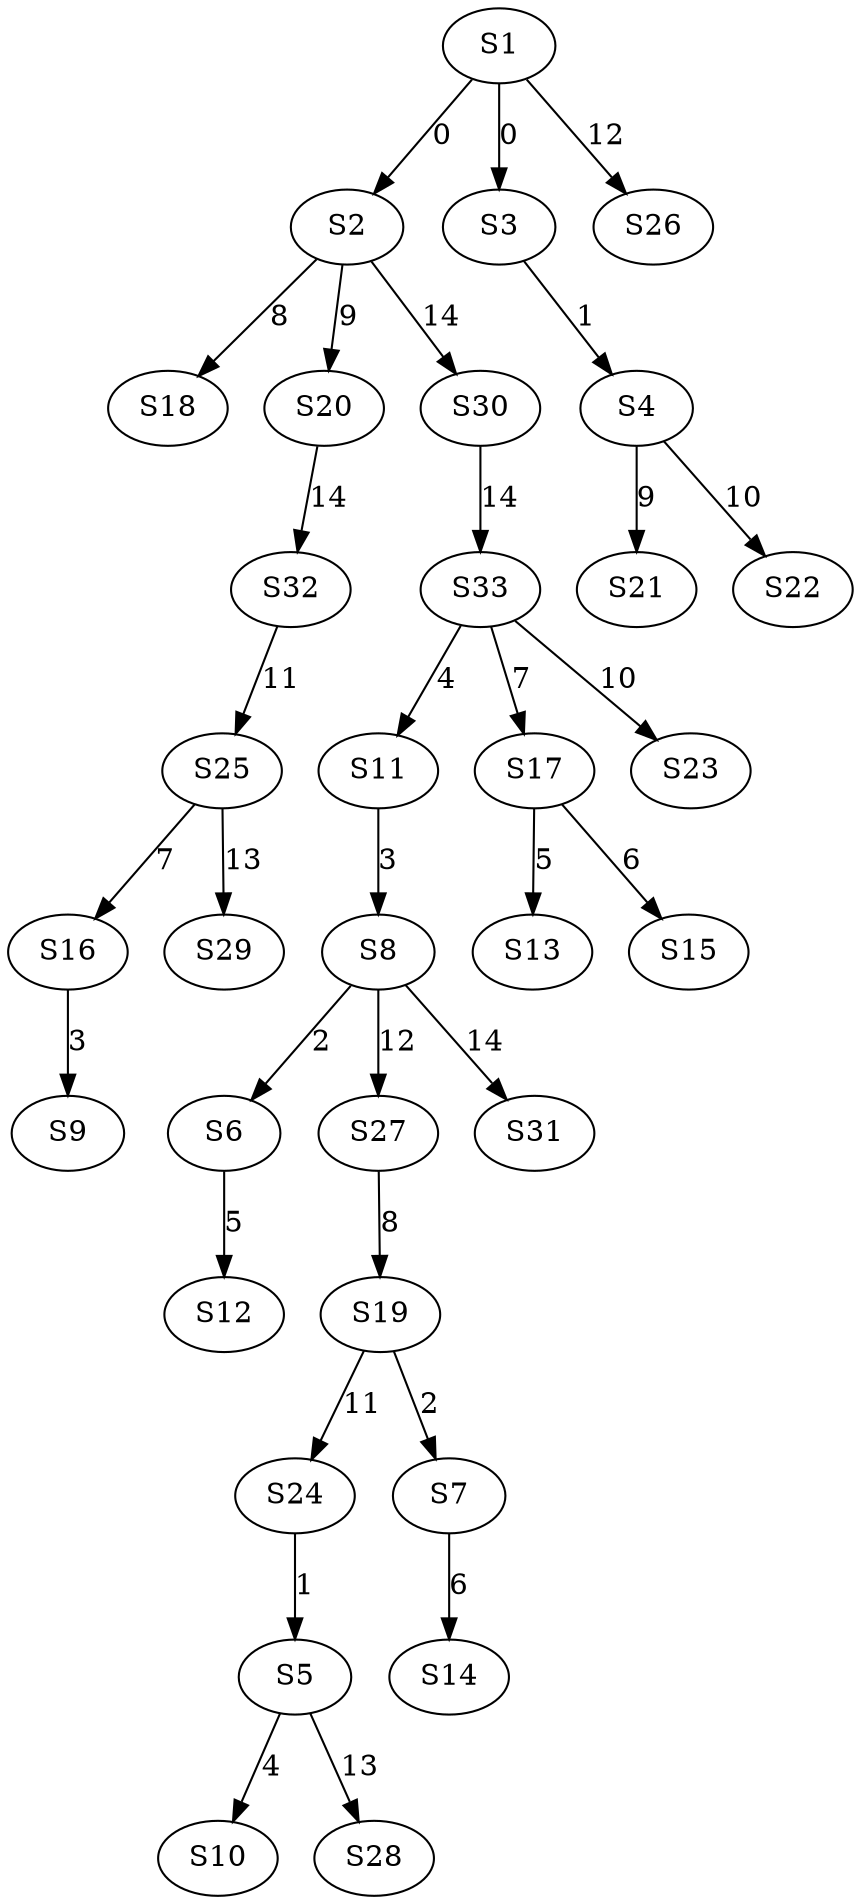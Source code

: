 strict digraph {
	S1 -> S2 [ label = 0 ];
	S1 -> S3 [ label = 0 ];
	S3 -> S4 [ label = 1 ];
	S24 -> S5 [ label = 1 ];
	S8 -> S6 [ label = 2 ];
	S19 -> S7 [ label = 2 ];
	S11 -> S8 [ label = 3 ];
	S16 -> S9 [ label = 3 ];
	S5 -> S10 [ label = 4 ];
	S33 -> S11 [ label = 4 ];
	S6 -> S12 [ label = 5 ];
	S17 -> S13 [ label = 5 ];
	S7 -> S14 [ label = 6 ];
	S17 -> S15 [ label = 6 ];
	S25 -> S16 [ label = 7 ];
	S33 -> S17 [ label = 7 ];
	S2 -> S18 [ label = 8 ];
	S27 -> S19 [ label = 8 ];
	S2 -> S20 [ label = 9 ];
	S4 -> S21 [ label = 9 ];
	S4 -> S22 [ label = 10 ];
	S33 -> S23 [ label = 10 ];
	S19 -> S24 [ label = 11 ];
	S32 -> S25 [ label = 11 ];
	S1 -> S26 [ label = 12 ];
	S8 -> S27 [ label = 12 ];
	S5 -> S28 [ label = 13 ];
	S25 -> S29 [ label = 13 ];
	S2 -> S30 [ label = 14 ];
	S8 -> S31 [ label = 14 ];
	S20 -> S32 [ label = 14 ];
	S30 -> S33 [ label = 14 ];
}